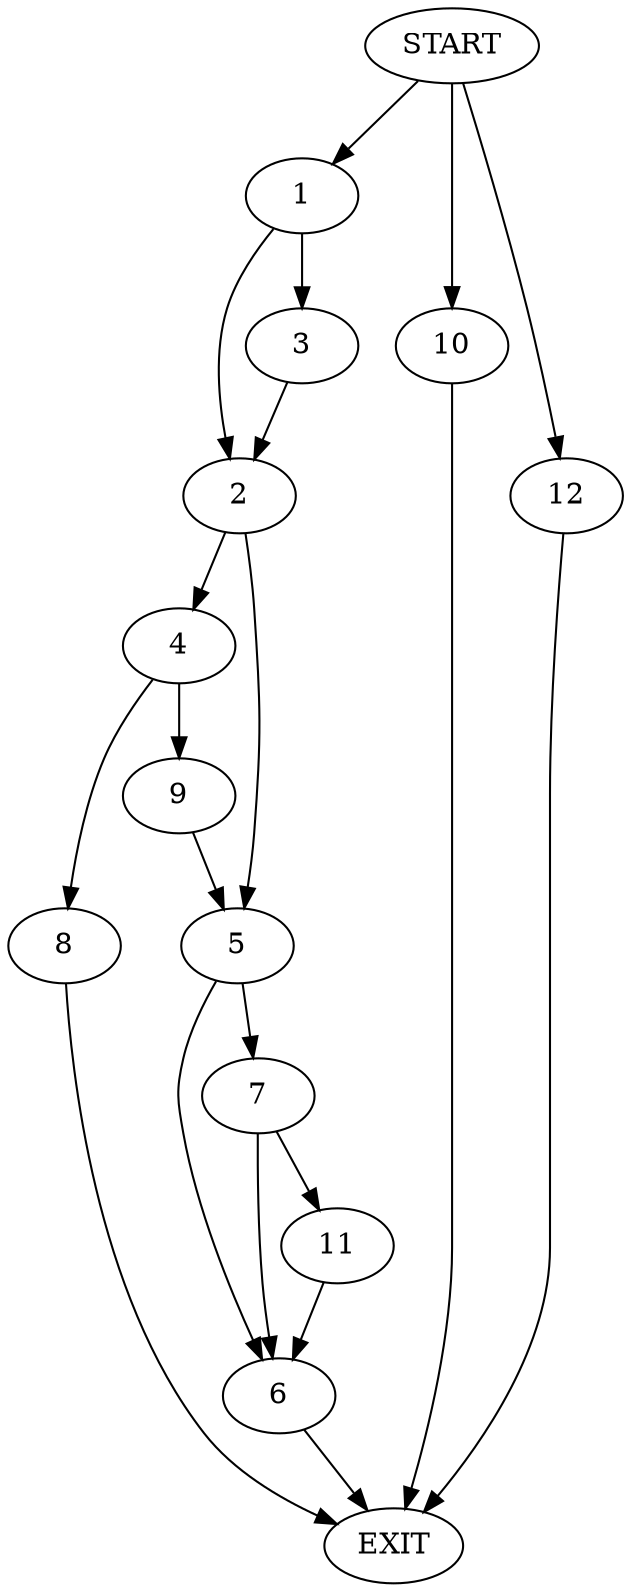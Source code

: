 digraph {
0 [label="START"]
13 [label="EXIT"]
0 -> 1
1 -> 2
1 -> 3
3 -> 2
2 -> 4
2 -> 5
5 -> 6
5 -> 7
4 -> 8
4 -> 9
8 -> 13
9 -> 5
0 -> 10
10 -> 13
6 -> 13
7 -> 6
7 -> 11
11 -> 6
0 -> 12
12 -> 13
}
